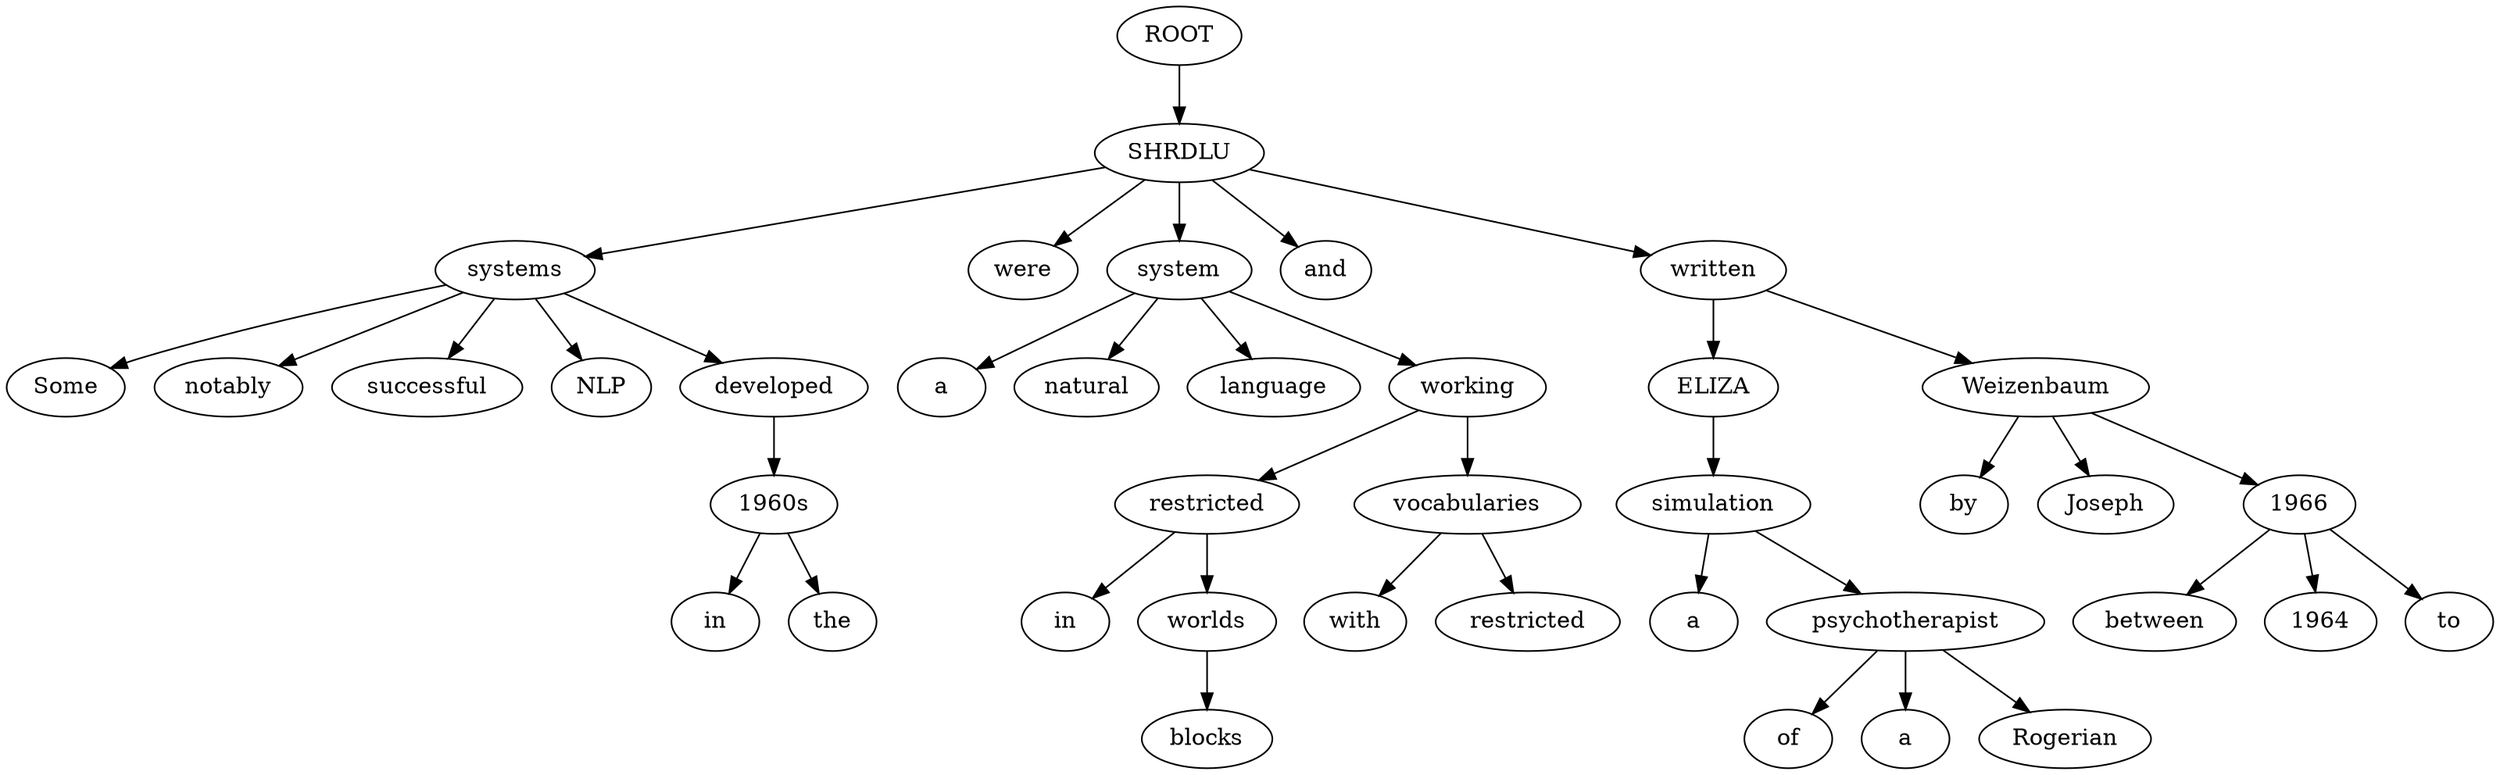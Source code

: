 digraph graph9 {
	node0 [label="ROOT"];
	node1 [label="Some"];
	node2 [label="notably"];
	node3 [label="successful"];
	node4 [label="NLP"];
	node5 [label="systems"];
	node6 [label="developed"];
	node7 [label="in"];
	node8 [label="the"];
	node9 [label="1960s"];
	node10 [label="were"];
	node11 [label="SHRDLU"];
	node13 [label="a"];
	node14 [label="natural"];
	node15 [label="language"];
	node16 [label="system"];
	node17 [label="working"];
	node18 [label="in"];
	node19 [label="restricted"];
	node21 [label="blocks"];
	node22 [label="worlds"];
	node24 [label="with"];
	node25 [label="restricted"];
	node26 [label="vocabularies"];
	node28 [label="and"];
	node29 [label="ELIZA"];
	node31 [label="a"];
	node32 [label="simulation"];
	node33 [label="of"];
	node34 [label="a"];
	node35 [label="Rogerian"];
	node36 [label="psychotherapist"];
	node38 [label="written"];
	node39 [label="by"];
	node40 [label="Joseph"];
	node41 [label="Weizenbaum"];
	node42 [label="between"];
	node43 [label="1964"];
	node44 [label="to"];
	node45 [label="1966"];
	node0 -> node11;
	node5 -> node1;
	node5 -> node2;
	node5 -> node3;
	node5 -> node4;
	node11 -> node5;
	node5 -> node6;
	node9 -> node7;
	node9 -> node8;
	node6 -> node9;
	node11 -> node10;
	node16 -> node13;
	node16 -> node14;
	node16 -> node15;
	node11 -> node16;
	node16 -> node17;
	node19 -> node18;
	node17 -> node19;
	node22 -> node21;
	node19 -> node22;
	node26 -> node24;
	node26 -> node25;
	node17 -> node26;
	node11 -> node28;
	node38 -> node29;
	node32 -> node31;
	node29 -> node32;
	node36 -> node33;
	node36 -> node34;
	node36 -> node35;
	node32 -> node36;
	node11 -> node38;
	node41 -> node39;
	node41 -> node40;
	node38 -> node41;
	node45 -> node42;
	node45 -> node43;
	node45 -> node44;
	node41 -> node45;
}
